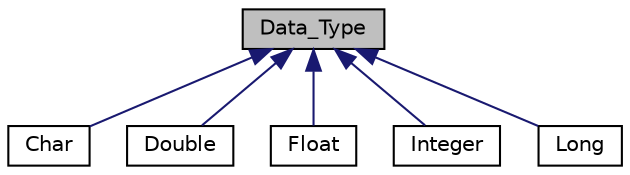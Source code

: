 digraph "Data_Type"
{
 // LATEX_PDF_SIZE
  edge [fontname="Helvetica",fontsize="10",labelfontname="Helvetica",labelfontsize="10"];
  node [fontname="Helvetica",fontsize="10",shape=record];
  Node1 [label="Data_Type",height=0.2,width=0.4,color="black", fillcolor="grey75", style="filled", fontcolor="black",tooltip=" "];
  Node1 -> Node2 [dir="back",color="midnightblue",fontsize="10",style="solid",fontname="Helvetica"];
  Node2 [label="Char",height=0.2,width=0.4,color="black", fillcolor="white", style="filled",URL="$class_char.html",tooltip=" "];
  Node1 -> Node3 [dir="back",color="midnightblue",fontsize="10",style="solid",fontname="Helvetica"];
  Node3 [label="Double",height=0.2,width=0.4,color="black", fillcolor="white", style="filled",URL="$class_double.html",tooltip=" "];
  Node1 -> Node4 [dir="back",color="midnightblue",fontsize="10",style="solid",fontname="Helvetica"];
  Node4 [label="Float",height=0.2,width=0.4,color="black", fillcolor="white", style="filled",URL="$class_float.html",tooltip=" "];
  Node1 -> Node5 [dir="back",color="midnightblue",fontsize="10",style="solid",fontname="Helvetica"];
  Node5 [label="Integer",height=0.2,width=0.4,color="black", fillcolor="white", style="filled",URL="$class_integer.html",tooltip=" "];
  Node1 -> Node6 [dir="back",color="midnightblue",fontsize="10",style="solid",fontname="Helvetica"];
  Node6 [label="Long",height=0.2,width=0.4,color="black", fillcolor="white", style="filled",URL="$class_long.html",tooltip=" "];
}
